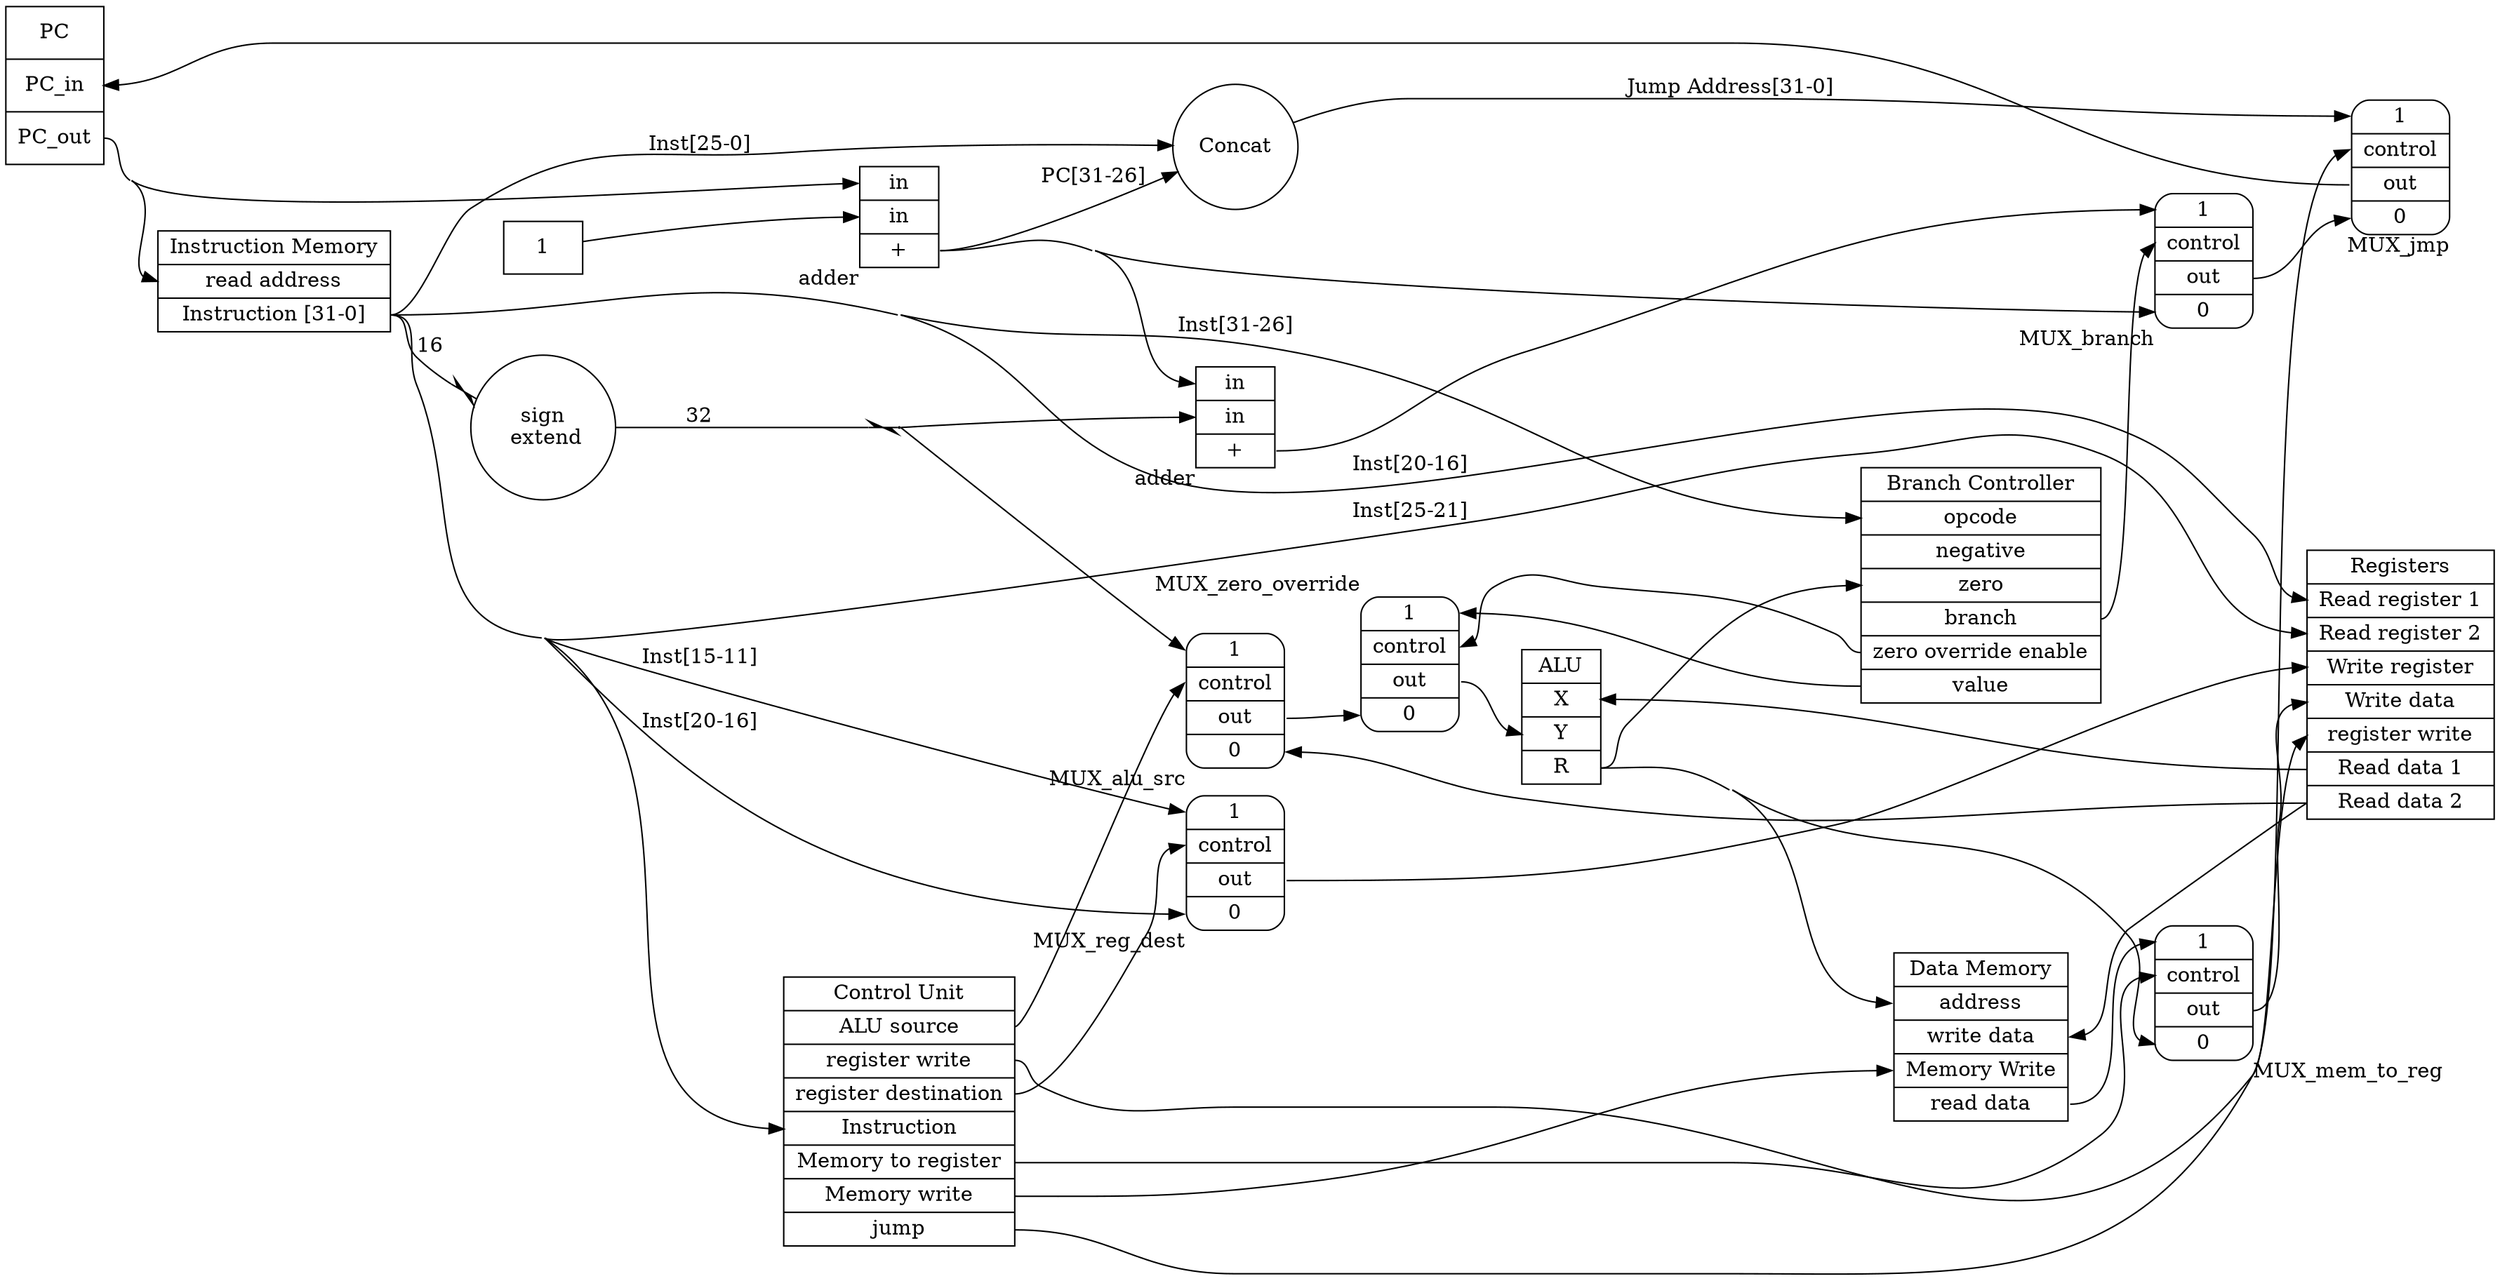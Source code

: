 digraph graphname {
    graph [rankdir="LR" concentrate="true" overlap="scale"]; //splines="ortho"
    node [shape=record];


    // f0 always refer to the part of block/component/blob that has its name on it
    // except for muxes, which have their names floating around them as an external label
    "PC" [height="1.5" label="<f0> PC | <in> PC_in | <out> PC_out "];

    "Add1" [xlabel="adder" label="<in1> in | <in2> in | <out> +"]; //in1 should get rendered as the top one
    "constant_1" [label="1" shape="text"];


    "Add2" [xlabel="adder" label="<in1> in | <in2> in | <out> +"];
    "Concat" [shape="circle"];
    "Sign Extend" [ shape="circle" label="sign\n extend"];

    "Control Unit" [label="<f0> Control Unit | <alusource> ALU source | <regwrite> register write | <regdest> register destination | <inst> Instruction | <memtoreg> Memory to register | <memw> Memory write | <jump> jump"];
    "Branch Controller" [label="<f0> Branch Controller | <opcode> opcode | <negative> negative | <zero> zero  |  <branch> branch | <zerooverride> zero override enable | <value> value "];

    "ALU" [label="<f0> ALU | <x> X | <y> Y | <r> R"];

    "Registers" [label="<f0> Registers | <readreg1> Read register 1 | <readreg2> Read register 2 | <wreg> Write register | <wdata> Write data | <regwrite> register write | <readdata1> Read data 1 | <readdata2> Read data 2 "];

    "Instruction Memory" [label=" <f0>Instruction Memory | <read address> read address | <inst> Instruction [31-0]"];
    "Data Memory" [label=" <f0> Data Memory |  <address> address | <wdata> write data | <memwrite> Memory Write  | <rdata> read data "];

    // MUX layout:
    // 1 on top, 0 on bottom
    // control signal is middle-left
    // output is middle-right
    "Register Destination MUX" [shape="Mrecord" label="<1> 1 |  <control> control | <out> out  | <0> 0" xlabel="MUX_reg_dest"];
    "ALU Source MUX" [shape="Mrecord" label="<1> 1 |  <control> control | <out> out  | <0> 0" xlabel="MUX_alu_src"];
    "Branch MUX" [shape="Mrecord" label="<1> 1 |  <control> control | <out> out  | <0> 0" xlabel="MUX_branch"];
    "Jump MUX" [shape="Mrecord" label="<1> 1 |  <control> control | <out> out  | <0> 0" xlabel="MUX_jmp"];
    "Memory to Register MUX" [shape="Mrecord" label="<1> 1 |  <control> control | <out> out  | <0> 0" xlabel="MUX_mem_to_reg"];
    "Zero Override MUX" [shape="Mrecord" label="<1> 1 |  <control> control | <out> out  | <0> 0" xlabel="MUX_zero_override"]

    // was this removed from the design?
//    "Shift Swap MUX" [shape="Mrecord" label="<1> 1 | { <control> | <out> }| <0> 0" xlabel="MUX_shift_swap"];

    // signals! erm I mean EDGES
    PC:out -> "Instruction Memory":"read address";
    PC:out -> "Add1":in1;
    // need to hack the '1' in on the first adder somehow
    constant_1 -> "Add1":in2;

    Add1:out -> Concat [label="PC[31-26]"];
    Add1:out -> Add2:in1;
    Add1:out -> "Branch MUX":0;

    Add2:out -> "Branch MUX":1;

    "Branch MUX":out -> "Jump MUX":0;
    "Jump MUX":out -> PC:in;
    "Register Destination MUX":out -> "Registers":"wreg";
    "ALU Source MUX":out -> "Zero Override MUX":0;
    "Zero Override MUX":out -> "ALU":y;
    "Memory to Register MUX":out -> "Registers":wdata;


    "Instruction Memory":inst -> "Registers":"readreg2" [label="Inst[25-21]"];
    "Instruction Memory":inst -> "Registers":"readreg1" [label="Inst[20-16]"];
    "Instruction Memory":inst -> "Register Destination MUX":0 [label="Inst[20-16]"];
    "Instruction Memory":inst -> "Register Destination MUX":1 [label="Inst[15-11]"];
    "Instruction Memory":inst -> "Concat" [label="Inst[25-0]"];
    "Instruction Memory":inst -> "Control Unit":inst;
    "Instruction Memory":inst -> "Sign Extend" [label="16" arrowhead="rcrowlvee"];
    "Instruction Memory":inst -> "Branch Controller":opcode [label="Inst[31-26]"];

    "Sign Extend" -> SignExtendHolder [label="32" arrowhead="rcrowlvee"];
    // invisible node trick!
    "SignExtendHolder" [shape="circle" width="0.01" height="0.01" label=""];
    SignExtendHolder -> Add2:in2;
    SignExtendHolder -> "ALU Source MUX":1;

    "Registers":"readdata1" -> "ALU":x;
    "Registers":"readdata2" -> "ALU Source MUX":0;
    "Registers":"readdata2" -> "Data Memory":"wdata";

    "ALU":r -> "Data Memory":"address";
    "ALU":r -> "Memory to Register MUX":0;
    "ALU":r -> "Branch Controller":"zero";
    "ALU":r -> "Branch Controller":"negative";

    "Data Memory":"rdata" -> "Memory to Register MUX":1;

    "Branch Controller":"zerooverride" -> "Zero Override MUX":control;
    "Branch Controller":"value" -> "Zero Override MUX":1;
    "Branch Controller":"branch" -> "Branch MUX":control;

    "Control Unit":alusource -> "ALU Source MUX":control;
    "Control Unit":regwrite -> "Registers":regwrite;
    "Control Unit":regdest -> "Register Destination MUX":control;
    "Control Unit":jump -> "Jump MUX":control;
    "Control Unit":memw -> "Data Memory":memwrite;
    "Control Unit":memtoreg -> "Memory to Register MUX":control;

    "Concat" -> "Jump MUX":1 [label="Jump Address[31-0]"];
 }